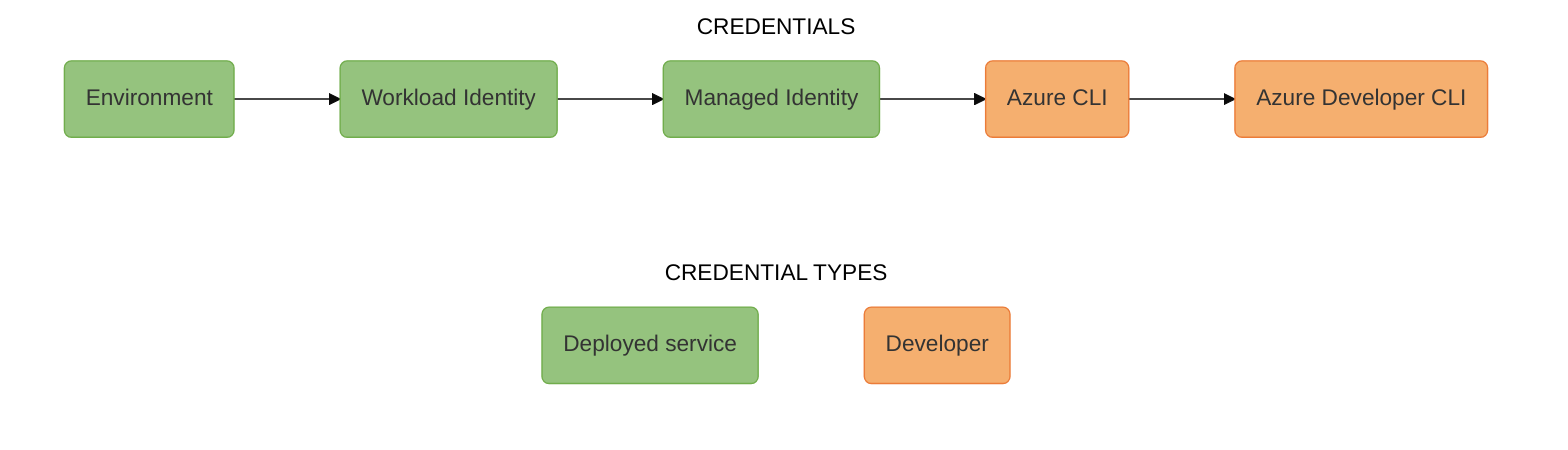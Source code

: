---
ms.topic: include
ms.date: 08/07/2024
---

%% STEPS TO GENERATE IMAGE
%% =======================
%% 1. Install mermaid CLI v10.9.1 (see https://github.com/mermaid-js/mermaid-cli/blob/master/README.md):
%%    npm i -g @mermaid-js/mermaid-cli@10.9.1
%% 2. Run command: mmdc -i default-azure-credential-auth-flow.mmd -o ../../media/mermaidjs/default-azure-credential-auth-flow.svg

%%{
  init: {
    'theme': 'base',
    'themeVariables': {
      'tertiaryBorderColor': '#ffffff',
      'tertiaryColor': '#ffffff'

    }
  }
}%%

flowchart LR;
    subgraph CREDENTIAL TYPES;
        direction LR;
        Deployed(Deployed service):::deployed ~~~ Developer(Developer):::developer;
    end;

    subgraph CREDENTIALS;
        direction LR
        A(Environment):::deployed --> B(Workload Identity):::deployed --> C(Managed Identity):::deployed --> D(Azure CLI):::developer --> F(Azure Developer CLI):::developer;
    end;

    %% Define styles for credential type boxes
    classDef deployed fill:#95C37E, stroke:#71AD4C;
    classDef developer fill:#F5AF6F, stroke:#EB7C39;

    %% Add API ref links to credential type boxes
    click A "https://pkg.go.dev/github.com/Azure/azure-sdk-for-go/sdk/azidentity#EnvironmentCredential" _blank;
    click B "https://pkg.go.dev/github.com/Azure/azure-sdk-for-go/sdk/azidentity#WorkloadIdentityCredential" _blank;
    click C "https://pkg.go.dev/github.com/Azure/azure-sdk-for-go/sdk/azidentity#ManagedIdentityCredential" _blank;
    click D "https://pkg.go.dev/github.com/Azure/azure-sdk-for-go/sdk/azidentity#AzureCLICredential" _blank;
    click F "https://pkg.go.dev/github.com/Azure/azure-sdk-for-go/sdk/azidentity#AzureDeveloperCLICredential" _blank;